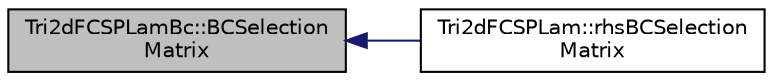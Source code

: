 digraph "Tri2dFCSPLamBc::BCSelectionMatrix"
{
  edge [fontname="Helvetica",fontsize="10",labelfontname="Helvetica",labelfontsize="10"];
  node [fontname="Helvetica",fontsize="10",shape=record];
  rankdir="LR";
  Node1 [label="Tri2dFCSPLamBc::BCSelection\lMatrix",height=0.2,width=0.4,color="black", fillcolor="grey75", style="filled" fontcolor="black"];
  Node1 -> Node2 [dir="back",color="midnightblue",fontsize="10",style="solid",fontname="Helvetica"];
  Node2 [label="Tri2dFCSPLam::rhsBCSelection\lMatrix",height=0.2,width=0.4,color="black", fillcolor="white", style="filled",URL="$classTri2dFCSPLam.html#a0140106dc0406bc63fd96f3b3cff18e5",tooltip="Provides the BC selection matrix. "];
}

